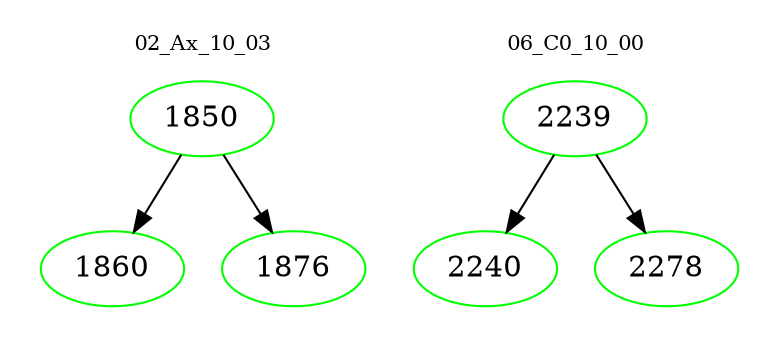 digraph{
subgraph cluster_0 {
color = white
label = "02_Ax_10_03";
fontsize=10;
T0_1850 [label="1850", color="green"]
T0_1850 -> T0_1860 [color="black"]
T0_1860 [label="1860", color="green"]
T0_1850 -> T0_1876 [color="black"]
T0_1876 [label="1876", color="green"]
}
subgraph cluster_1 {
color = white
label = "06_C0_10_00";
fontsize=10;
T1_2239 [label="2239", color="green"]
T1_2239 -> T1_2240 [color="black"]
T1_2240 [label="2240", color="green"]
T1_2239 -> T1_2278 [color="black"]
T1_2278 [label="2278", color="green"]
}
}
